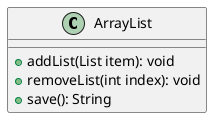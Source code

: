 @startuml
'https://plantuml.com/class-diagram

class ArrayList {
+addList(List item): void
+removeList(int index): void
+save(): String
}


@enduml